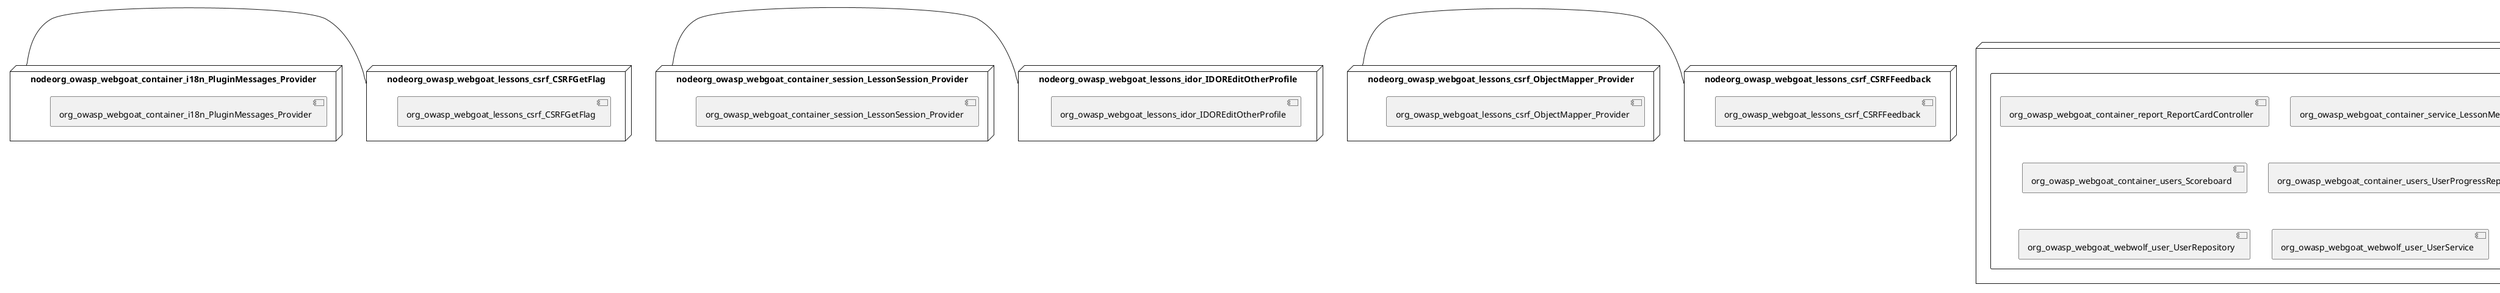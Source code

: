@startuml
skinparam fixCircleLabelOverlapping true
skinparam componentStyle uml2
node nodeorg_owasp_webgoat {
component org_owasp_webgoat {
[org_owasp_webgoat_container_report_ReportCardController] [[webgoat-webgoat.system#_od8KFKL5Ee-HON9YE3oEdA]]
[org_owasp_webgoat_container_service_LessonMenuService] [[webgoat-webgoat.system#_od8KFKL5Ee-HON9YE3oEdA]]
[org_owasp_webgoat_container_service_LessonProgressService] [[webgoat-webgoat.system#_od8KFKL5Ee-HON9YE3oEdA]]
[org_owasp_webgoat_container_service_RestartLessonService] [[webgoat-webgoat.system#_od8KFKL5Ee-HON9YE3oEdA]]
[org_owasp_webgoat_container_users_Scoreboard] [[webgoat-webgoat.system#_od8KFKL5Ee-HON9YE3oEdA]]
[org_owasp_webgoat_container_users_UserProgressRepository] [[webgoat-webgoat.system#_od8KFKL5Ee-HON9YE3oEdA]]
[org_owasp_webgoat_container_users_UserRepository] [[webgoat-webgoat.system#_od8KFKL5Ee-HON9YE3oEdA]]
[org_owasp_webgoat_container_users_UserService] [[webgoat-webgoat.system#_od8KFKL5Ee-HON9YE3oEdA]]
[org_owasp_webgoat_webwolf_user_UserRepository] [[webgoat-webgoat.system#_od8KFKL5Ee-HON9YE3oEdA]]
[org_owasp_webgoat_webwolf_user_UserService] [[webgoat-webgoat.system#_od8KFKL5Ee-HON9YE3oEdA]]
}
}
node nodeorg_owasp_webgoat_lessons_hijacksession {
component org_owasp_webgoat_lessons_hijacksession {
[org_owasp_webgoat_lessons_hijacksession_HijackSessionAssignment] [[webgoat-webgoat.system#_od8KFKL5Ee-HON9YE3oEdA]]
[org_owasp_webgoat_lessons_hijacksession_cas_HijackSessionAuthenticationProvider] [[webgoat-webgoat.system#_od8KFKL5Ee-HON9YE3oEdA]]
}
}
node nodeorg_owasp_webgoat_lessons_passwordreset {
component org_owasp_webgoat_lessons_passwordreset {
[org_owasp_webgoat_lessons_passwordreset_SecurityQuestionAssignment] [[webgoat-webgoat.system#_od8KFKL5Ee-HON9YE3oEdA]]
[org_owasp_webgoat_lessons_passwordreset_TriedQuestions] [[webgoat-webgoat.system#_od8KFKL5Ee-HON9YE3oEdA]]
}
}
node nodeorg_owasp_webgoat_webwolf_mailbox {
component org_owasp_webgoat_webwolf_mailbox {
[org_owasp_webgoat_webwolf_mailbox_MailboxController] [[webgoat-webgoat.system#_od8KFKL5Ee-HON9YE3oEdA]]
[org_owasp_webgoat_webwolf_mailbox_MailboxRepository] [[webgoat-webgoat.system#_od8KFKL5Ee-HON9YE3oEdA]]
}
}
node nodeorg_owasp_webgoat_container_HammerHead {
[org_owasp_webgoat_container_HammerHead] [[webgoat-webgoat.system#_od8KFKL5Ee-HON9YE3oEdA]]
}
node nodeorg_owasp_webgoat_container_WebWolfRedirect {
[org_owasp_webgoat_container_WebWolfRedirect] [[webgoat-webgoat.system#_od8KFKL5Ee-HON9YE3oEdA]]
}
node nodeorg_owasp_webgoat_container_controller_StartLesson {
[org_owasp_webgoat_container_controller_StartLesson] [[webgoat-webgoat.system#_od8KFKL5Ee-HON9YE3oEdA]]
}
node nodeorg_owasp_webgoat_container_controller_Welcome {
[org_owasp_webgoat_container_controller_Welcome] [[webgoat-webgoat.system#_od8KFKL5Ee-HON9YE3oEdA]]
}
node nodeorg_owasp_webgoat_container_i18n_PluginMessages_Provider {
[org_owasp_webgoat_container_i18n_PluginMessages_Provider] [[webgoat-webgoat.system#_od8KFKL5Ee-HON9YE3oEdA]]
}
node nodeorg_owasp_webgoat_container_service_EnvironmentService {
[org_owasp_webgoat_container_service_EnvironmentService] [[webgoat-webgoat.system#_od8KFKL5Ee-HON9YE3oEdA]]
}
node nodeorg_owasp_webgoat_container_service_HintService {
[org_owasp_webgoat_container_service_HintService] [[webgoat-webgoat.system#_od8KFKL5Ee-HON9YE3oEdA]]
}
node nodeorg_owasp_webgoat_container_service_LabelDebugService {
[org_owasp_webgoat_container_service_LabelDebugService] [[webgoat-webgoat.system#_od8KFKL5Ee-HON9YE3oEdA]]
}
node nodeorg_owasp_webgoat_container_service_LabelService {
[org_owasp_webgoat_container_service_LabelService] [[webgoat-webgoat.system#_od8KFKL5Ee-HON9YE3oEdA]]
}
node nodeorg_owasp_webgoat_container_service_LessonInfoService {
[org_owasp_webgoat_container_service_LessonInfoService] [[webgoat-webgoat.system#_od8KFKL5Ee-HON9YE3oEdA]]
}
node nodeorg_owasp_webgoat_container_service_SessionService {
[org_owasp_webgoat_container_service_SessionService] [[webgoat-webgoat.system#_od8KFKL5Ee-HON9YE3oEdA]]
}
node nodeorg_owasp_webgoat_container_session_LessonSession_Provider {
[org_owasp_webgoat_container_session_LessonSession_Provider] [[webgoat-webgoat.system#_od8KFKL5Ee-HON9YE3oEdA]]
}
node nodeorg_owasp_webgoat_container_users_RegistrationController {
[org_owasp_webgoat_container_users_RegistrationController] [[webgoat-webgoat.system#_od8KFKL5Ee-HON9YE3oEdA]]
}
node nodeorg_owasp_webgoat_lessons_authbypass_VerifyAccount {
[org_owasp_webgoat_lessons_authbypass_VerifyAccount] [[webgoat-webgoat.system#_od8KFKL5Ee-HON9YE3oEdA]]
}
node nodeorg_owasp_webgoat_lessons_bypassrestrictions_BypassRestrictionsFieldRestrictions {
[org_owasp_webgoat_lessons_bypassrestrictions_BypassRestrictionsFieldRestrictions] [[webgoat-webgoat.system#_od8KFKL5Ee-HON9YE3oEdA]]
}
node nodeorg_owasp_webgoat_lessons_bypassrestrictions_BypassRestrictionsFrontendValidation {
[org_owasp_webgoat_lessons_bypassrestrictions_BypassRestrictionsFrontendValidation] [[webgoat-webgoat.system#_od8KFKL5Ee-HON9YE3oEdA]]
}
node nodeorg_owasp_webgoat_lessons_challenges_FlagController {
[org_owasp_webgoat_lessons_challenges_FlagController] [[webgoat-webgoat.system#_od8KFKL5Ee-HON9YE3oEdA]]
}
node nodeorg_owasp_webgoat_lessons_challenges_challenge1_Assignment1 {
[org_owasp_webgoat_lessons_challenges_challenge1_Assignment1] [[webgoat-webgoat.system#_od8KFKL5Ee-HON9YE3oEdA]]
}
node nodeorg_owasp_webgoat_lessons_challenges_challenge1_ImageServlet {
[org_owasp_webgoat_lessons_challenges_challenge1_ImageServlet] [[webgoat-webgoat.system#_od8KFKL5Ee-HON9YE3oEdA]]
}
node nodeorg_owasp_webgoat_lessons_challenges_challenge5_Assignment5 {
[org_owasp_webgoat_lessons_challenges_challenge5_Assignment5] [[webgoat-webgoat.system#_od8KFKL5Ee-HON9YE3oEdA]]
}
node nodeorg_owasp_webgoat_lessons_challenges_challenge7_Assignment7 {
[org_owasp_webgoat_lessons_challenges_challenge7_Assignment7] [[webgoat-webgoat.system#_od8KFKL5Ee-HON9YE3oEdA]]
}
node nodeorg_owasp_webgoat_lessons_challenges_challenge8_Assignment8 {
[org_owasp_webgoat_lessons_challenges_challenge8_Assignment8] [[webgoat-webgoat.system#_od8KFKL5Ee-HON9YE3oEdA]]
}
node nodeorg_owasp_webgoat_lessons_chromedevtools_NetworkDummy {
[org_owasp_webgoat_lessons_chromedevtools_NetworkDummy] [[webgoat-webgoat.system#_od8KFKL5Ee-HON9YE3oEdA]]
}
node nodeorg_owasp_webgoat_lessons_chromedevtools_NetworkLesson {
[org_owasp_webgoat_lessons_chromedevtools_NetworkLesson] [[webgoat-webgoat.system#_od8KFKL5Ee-HON9YE3oEdA]]
}
node nodeorg_owasp_webgoat_lessons_cia_CIAQuiz {
[org_owasp_webgoat_lessons_cia_CIAQuiz] [[webgoat-webgoat.system#_od8KFKL5Ee-HON9YE3oEdA]]
}
node nodeorg_owasp_webgoat_lessons_clientsidefiltering_ClientSideFilteringAssignment {
[org_owasp_webgoat_lessons_clientsidefiltering_ClientSideFilteringAssignment] [[webgoat-webgoat.system#_od8KFKL5Ee-HON9YE3oEdA]]
}
node nodeorg_owasp_webgoat_lessons_clientsidefiltering_ClientSideFilteringFreeAssignment {
[org_owasp_webgoat_lessons_clientsidefiltering_ClientSideFilteringFreeAssignment] [[webgoat-webgoat.system#_od8KFKL5Ee-HON9YE3oEdA]]
}
node nodeorg_owasp_webgoat_lessons_clientsidefiltering_Salaries {
[org_owasp_webgoat_lessons_clientsidefiltering_Salaries] [[webgoat-webgoat.system#_od8KFKL5Ee-HON9YE3oEdA]]
}
node nodeorg_owasp_webgoat_lessons_clientsidefiltering_ShopEndpoint {
[org_owasp_webgoat_lessons_clientsidefiltering_ShopEndpoint] [[webgoat-webgoat.system#_od8KFKL5Ee-HON9YE3oEdA]]
}
node nodeorg_owasp_webgoat_lessons_cryptography_EncodingAssignment {
[org_owasp_webgoat_lessons_cryptography_EncodingAssignment] [[webgoat-webgoat.system#_od8KFKL5Ee-HON9YE3oEdA]]
}
node nodeorg_owasp_webgoat_lessons_cryptography_HashingAssignment {
[org_owasp_webgoat_lessons_cryptography_HashingAssignment] [[webgoat-webgoat.system#_od8KFKL5Ee-HON9YE3oEdA]]
}
node nodeorg_owasp_webgoat_lessons_cryptography_SecureDefaultsAssignment {
[org_owasp_webgoat_lessons_cryptography_SecureDefaultsAssignment] [[webgoat-webgoat.system#_od8KFKL5Ee-HON9YE3oEdA]]
}
node nodeorg_owasp_webgoat_lessons_cryptography_SigningAssignment {
[org_owasp_webgoat_lessons_cryptography_SigningAssignment] [[webgoat-webgoat.system#_od8KFKL5Ee-HON9YE3oEdA]]
}
node nodeorg_owasp_webgoat_lessons_cryptography_XOREncodingAssignment {
[org_owasp_webgoat_lessons_cryptography_XOREncodingAssignment] [[webgoat-webgoat.system#_od8KFKL5Ee-HON9YE3oEdA]]
}
node nodeorg_owasp_webgoat_lessons_csrf_CSRFConfirmFlag1 {
[org_owasp_webgoat_lessons_csrf_CSRFConfirmFlag1] [[webgoat-webgoat.system#_od8KFKL5Ee-HON9YE3oEdA]]
}
node nodeorg_owasp_webgoat_lessons_csrf_CSRFFeedback {
[org_owasp_webgoat_lessons_csrf_CSRFFeedback] [[webgoat-webgoat.system#_od8KFKL5Ee-HON9YE3oEdA]]
}
node nodeorg_owasp_webgoat_lessons_csrf_CSRFGetFlag {
[org_owasp_webgoat_lessons_csrf_CSRFGetFlag] [[webgoat-webgoat.system#_od8KFKL5Ee-HON9YE3oEdA]]
}
node nodeorg_owasp_webgoat_lessons_csrf_CSRFLogin {
[org_owasp_webgoat_lessons_csrf_CSRFLogin] [[webgoat-webgoat.system#_od8KFKL5Ee-HON9YE3oEdA]]
}
node nodeorg_owasp_webgoat_lessons_csrf_ForgedReviews {
[org_owasp_webgoat_lessons_csrf_ForgedReviews] [[webgoat-webgoat.system#_od8KFKL5Ee-HON9YE3oEdA]]
}
node nodeorg_owasp_webgoat_lessons_csrf_ObjectMapper_Provider {
[org_owasp_webgoat_lessons_csrf_ObjectMapper_Provider] [[webgoat-webgoat.system#_od8KFKL5Ee-HON9YE3oEdA]]
}
node nodeorg_owasp_webgoat_lessons_deserialization_InsecureDeserializationTask {
[org_owasp_webgoat_lessons_deserialization_InsecureDeserializationTask] [[webgoat-webgoat.system#_od8KFKL5Ee-HON9YE3oEdA]]
}
node nodeorg_owasp_webgoat_lessons_htmltampering_HtmlTamperingTask {
[org_owasp_webgoat_lessons_htmltampering_HtmlTamperingTask] [[webgoat-webgoat.system#_od8KFKL5Ee-HON9YE3oEdA]]
}
node nodeorg_owasp_webgoat_lessons_httpbasics_HttpBasicsLesson {
[org_owasp_webgoat_lessons_httpbasics_HttpBasicsLesson] [[webgoat-webgoat.system#_od8KFKL5Ee-HON9YE3oEdA]]
}
node nodeorg_owasp_webgoat_lessons_httpbasics_HttpBasicsQuiz {
[org_owasp_webgoat_lessons_httpbasics_HttpBasicsQuiz] [[webgoat-webgoat.system#_od8KFKL5Ee-HON9YE3oEdA]]
}
node nodeorg_owasp_webgoat_lessons_httpproxies_HttpBasicsInterceptRequest {
[org_owasp_webgoat_lessons_httpproxies_HttpBasicsInterceptRequest] [[webgoat-webgoat.system#_od8KFKL5Ee-HON9YE3oEdA]]
}
node nodeorg_owasp_webgoat_lessons_idor_IDORDiffAttributes {
[org_owasp_webgoat_lessons_idor_IDORDiffAttributes] [[webgoat-webgoat.system#_od8KFKL5Ee-HON9YE3oEdA]]
}
node nodeorg_owasp_webgoat_lessons_idor_IDOREditOtherProfile {
[org_owasp_webgoat_lessons_idor_IDOREditOtherProfile] [[webgoat-webgoat.system#_od8KFKL5Ee-HON9YE3oEdA]]
}
node nodeorg_owasp_webgoat_lessons_idor_IDORLogin {
[org_owasp_webgoat_lessons_idor_IDORLogin] [[webgoat-webgoat.system#_od8KFKL5Ee-HON9YE3oEdA]]
}
node nodeorg_owasp_webgoat_lessons_idor_IDORViewOtherProfile {
[org_owasp_webgoat_lessons_idor_IDORViewOtherProfile] [[webgoat-webgoat.system#_od8KFKL5Ee-HON9YE3oEdA]]
}
node nodeorg_owasp_webgoat_lessons_idor_IDORViewOwnProfile {
[org_owasp_webgoat_lessons_idor_IDORViewOwnProfile] [[webgoat-webgoat.system#_od8KFKL5Ee-HON9YE3oEdA]]
}
node nodeorg_owasp_webgoat_lessons_idor_IDORViewOwnProfileAltUrl {
[org_owasp_webgoat_lessons_idor_IDORViewOwnProfileAltUrl] [[webgoat-webgoat.system#_od8KFKL5Ee-HON9YE3oEdA]]
}
node nodeorg_owasp_webgoat_lessons_insecurelogin_InsecureLoginTask {
[org_owasp_webgoat_lessons_insecurelogin_InsecureLoginTask] [[webgoat-webgoat.system#_od8KFKL5Ee-HON9YE3oEdA]]
}
node nodeorg_owasp_webgoat_lessons_jwt_JWTDecodeEndpoint {
[org_owasp_webgoat_lessons_jwt_JWTDecodeEndpoint] [[webgoat-webgoat.system#_od8KFKL5Ee-HON9YE3oEdA]]
}
node nodeorg_owasp_webgoat_lessons_jwt_JWTQuiz {
[org_owasp_webgoat_lessons_jwt_JWTQuiz] [[webgoat-webgoat.system#_od8KFKL5Ee-HON9YE3oEdA]]
}
node nodeorg_owasp_webgoat_lessons_jwt_JWTRefreshEndpoint {
[org_owasp_webgoat_lessons_jwt_JWTRefreshEndpoint] [[webgoat-webgoat.system#_od8KFKL5Ee-HON9YE3oEdA]]
}
node nodeorg_owasp_webgoat_lessons_jwt_JWTSecretKeyEndpoint {
[org_owasp_webgoat_lessons_jwt_JWTSecretKeyEndpoint] [[webgoat-webgoat.system#_od8KFKL5Ee-HON9YE3oEdA]]
}
node nodeorg_owasp_webgoat_lessons_jwt_JWTVotesEndpoint {
[org_owasp_webgoat_lessons_jwt_JWTVotesEndpoint] [[webgoat-webgoat.system#_od8KFKL5Ee-HON9YE3oEdA]]
}
node nodeorg_owasp_webgoat_lessons_jwt_claimmisuse_JWTHeaderJKUEndpoint {
[org_owasp_webgoat_lessons_jwt_claimmisuse_JWTHeaderJKUEndpoint] [[webgoat-webgoat.system#_od8KFKL5Ee-HON9YE3oEdA]]
}
node nodeorg_owasp_webgoat_lessons_jwt_claimmisuse_JWTHeaderKIDEndpoint {
[org_owasp_webgoat_lessons_jwt_claimmisuse_JWTHeaderKIDEndpoint] [[webgoat-webgoat.system#_od8KFKL5Ee-HON9YE3oEdA]]
}
node nodeorg_owasp_webgoat_lessons_lessontemplate_SampleAttack {
[org_owasp_webgoat_lessons_lessontemplate_SampleAttack] [[webgoat-webgoat.system#_od8KFKL5Ee-HON9YE3oEdA]]
}
node nodeorg_owasp_webgoat_lessons_logging_LogBleedingTask {
[org_owasp_webgoat_lessons_logging_LogBleedingTask] [[webgoat-webgoat.system#_od8KFKL5Ee-HON9YE3oEdA]]
}
node nodeorg_owasp_webgoat_lessons_logging_LogSpoofingTask {
[org_owasp_webgoat_lessons_logging_LogSpoofingTask] [[webgoat-webgoat.system#_od8KFKL5Ee-HON9YE3oEdA]]
}
node nodeorg_owasp_webgoat_lessons_missingac_MissingFunctionACHiddenMenus {
[org_owasp_webgoat_lessons_missingac_MissingFunctionACHiddenMenus] [[webgoat-webgoat.system#_od8KFKL5Ee-HON9YE3oEdA]]
}
node nodeorg_owasp_webgoat_lessons_missingac_MissingFunctionACUsers {
[org_owasp_webgoat_lessons_missingac_MissingFunctionACUsers] [[webgoat-webgoat.system#_od8KFKL5Ee-HON9YE3oEdA]]
}
node nodeorg_owasp_webgoat_lessons_missingac_MissingFunctionACYourHash {
[org_owasp_webgoat_lessons_missingac_MissingFunctionACYourHash] [[webgoat-webgoat.system#_od8KFKL5Ee-HON9YE3oEdA]]
}
node nodeorg_owasp_webgoat_lessons_missingac_MissingFunctionACYourHashAdmin {
[org_owasp_webgoat_lessons_missingac_MissingFunctionACYourHashAdmin] [[webgoat-webgoat.system#_od8KFKL5Ee-HON9YE3oEdA]]
}
node nodeorg_owasp_webgoat_lessons_passwordreset_QuestionsAssignment {
[org_owasp_webgoat_lessons_passwordreset_QuestionsAssignment] [[webgoat-webgoat.system#_od8KFKL5Ee-HON9YE3oEdA]]
}
node nodeorg_owasp_webgoat_lessons_passwordreset_ResetLinkAssignment {
[org_owasp_webgoat_lessons_passwordreset_ResetLinkAssignment] [[webgoat-webgoat.system#_od8KFKL5Ee-HON9YE3oEdA]]
}
node nodeorg_owasp_webgoat_lessons_passwordreset_ResetLinkAssignmentForgotPassword {
[org_owasp_webgoat_lessons_passwordreset_ResetLinkAssignmentForgotPassword] [[webgoat-webgoat.system#_od8KFKL5Ee-HON9YE3oEdA]]
}
node nodeorg_owasp_webgoat_lessons_passwordreset_SimpleMailAssignment {
[org_owasp_webgoat_lessons_passwordreset_SimpleMailAssignment] [[webgoat-webgoat.system#_od8KFKL5Ee-HON9YE3oEdA]]
}
node nodeorg_owasp_webgoat_lessons_pathtraversal_ProfileUpload {
[org_owasp_webgoat_lessons_pathtraversal_ProfileUpload] [[webgoat-webgoat.system#_od8KFKL5Ee-HON9YE3oEdA]]
}
node nodeorg_owasp_webgoat_lessons_pathtraversal_ProfileUploadFix {
[org_owasp_webgoat_lessons_pathtraversal_ProfileUploadFix] [[webgoat-webgoat.system#_od8KFKL5Ee-HON9YE3oEdA]]
}
node nodeorg_owasp_webgoat_lessons_pathtraversal_ProfileUploadRemoveUserInput {
[org_owasp_webgoat_lessons_pathtraversal_ProfileUploadRemoveUserInput] [[webgoat-webgoat.system#_od8KFKL5Ee-HON9YE3oEdA]]
}
node nodeorg_owasp_webgoat_lessons_pathtraversal_ProfileUploadRetrieval {
[org_owasp_webgoat_lessons_pathtraversal_ProfileUploadRetrieval] [[webgoat-webgoat.system#_od8KFKL5Ee-HON9YE3oEdA]]
}
node nodeorg_owasp_webgoat_lessons_pathtraversal_ProfileZipSlip {
[org_owasp_webgoat_lessons_pathtraversal_ProfileZipSlip] [[webgoat-webgoat.system#_od8KFKL5Ee-HON9YE3oEdA]]
}
node nodeorg_owasp_webgoat_lessons_securepasswords_SecurePasswordsAssignment {
[org_owasp_webgoat_lessons_securepasswords_SecurePasswordsAssignment] [[webgoat-webgoat.system#_od8KFKL5Ee-HON9YE3oEdA]]
}
node nodeorg_owasp_webgoat_lessons_spoofcookie_SpoofCookieAssignment {
[org_owasp_webgoat_lessons_spoofcookie_SpoofCookieAssignment] [[webgoat-webgoat.system#_od8KFKL5Ee-HON9YE3oEdA]]
}
node nodeorg_owasp_webgoat_lessons_sqlinjection_advanced_SqlInjectionChallenge {
[org_owasp_webgoat_lessons_sqlinjection_advanced_SqlInjectionChallenge] [[webgoat-webgoat.system#_od8KFKL5Ee-HON9YE3oEdA]]
}
node nodeorg_owasp_webgoat_lessons_sqlinjection_advanced_SqlInjectionChallengeLogin {
[org_owasp_webgoat_lessons_sqlinjection_advanced_SqlInjectionChallengeLogin] [[webgoat-webgoat.system#_od8KFKL5Ee-HON9YE3oEdA]]
}
node nodeorg_owasp_webgoat_lessons_sqlinjection_advanced_SqlInjectionLesson6a {
[org_owasp_webgoat_lessons_sqlinjection_advanced_SqlInjectionLesson6a] [[webgoat-webgoat.system#_od8KFKL5Ee-HON9YE3oEdA]]
}
node nodeorg_owasp_webgoat_lessons_sqlinjection_advanced_SqlInjectionLesson6b {
[org_owasp_webgoat_lessons_sqlinjection_advanced_SqlInjectionLesson6b] [[webgoat-webgoat.system#_od8KFKL5Ee-HON9YE3oEdA]]
}
node nodeorg_owasp_webgoat_lessons_sqlinjection_advanced_SqlInjectionQuiz {
[org_owasp_webgoat_lessons_sqlinjection_advanced_SqlInjectionQuiz] [[webgoat-webgoat.system#_od8KFKL5Ee-HON9YE3oEdA]]
}
node nodeorg_owasp_webgoat_lessons_sqlinjection_introduction_SqlInjectionLesson10 {
[org_owasp_webgoat_lessons_sqlinjection_introduction_SqlInjectionLesson10] [[webgoat-webgoat.system#_od8KFKL5Ee-HON9YE3oEdA]]
}
node nodeorg_owasp_webgoat_lessons_sqlinjection_introduction_SqlInjectionLesson2 {
[org_owasp_webgoat_lessons_sqlinjection_introduction_SqlInjectionLesson2] [[webgoat-webgoat.system#_od8KFKL5Ee-HON9YE3oEdA]]
}
node nodeorg_owasp_webgoat_lessons_sqlinjection_introduction_SqlInjectionLesson3 {
[org_owasp_webgoat_lessons_sqlinjection_introduction_SqlInjectionLesson3] [[webgoat-webgoat.system#_od8KFKL5Ee-HON9YE3oEdA]]
}
node nodeorg_owasp_webgoat_lessons_sqlinjection_introduction_SqlInjectionLesson4 {
[org_owasp_webgoat_lessons_sqlinjection_introduction_SqlInjectionLesson4] [[webgoat-webgoat.system#_od8KFKL5Ee-HON9YE3oEdA]]
}
node nodeorg_owasp_webgoat_lessons_sqlinjection_introduction_SqlInjectionLesson5 {
[org_owasp_webgoat_lessons_sqlinjection_introduction_SqlInjectionLesson5] [[webgoat-webgoat.system#_od8KFKL5Ee-HON9YE3oEdA]]
}
node nodeorg_owasp_webgoat_lessons_sqlinjection_introduction_SqlInjectionLesson5a {
[org_owasp_webgoat_lessons_sqlinjection_introduction_SqlInjectionLesson5a] [[webgoat-webgoat.system#_od8KFKL5Ee-HON9YE3oEdA]]
}
node nodeorg_owasp_webgoat_lessons_sqlinjection_introduction_SqlInjectionLesson5b {
[org_owasp_webgoat_lessons_sqlinjection_introduction_SqlInjectionLesson5b] [[webgoat-webgoat.system#_od8KFKL5Ee-HON9YE3oEdA]]
}
node nodeorg_owasp_webgoat_lessons_sqlinjection_introduction_SqlInjectionLesson8 {
[org_owasp_webgoat_lessons_sqlinjection_introduction_SqlInjectionLesson8] [[webgoat-webgoat.system#_od8KFKL5Ee-HON9YE3oEdA]]
}
node nodeorg_owasp_webgoat_lessons_sqlinjection_introduction_SqlInjectionLesson9 {
[org_owasp_webgoat_lessons_sqlinjection_introduction_SqlInjectionLesson9] [[webgoat-webgoat.system#_od8KFKL5Ee-HON9YE3oEdA]]
}
node nodeorg_owasp_webgoat_lessons_sqlinjection_mitigation_Servers {
[org_owasp_webgoat_lessons_sqlinjection_mitigation_Servers] [[webgoat-webgoat.system#_od8KFKL5Ee-HON9YE3oEdA]]
}
node nodeorg_owasp_webgoat_lessons_sqlinjection_mitigation_SqlInjectionLesson10a {
[org_owasp_webgoat_lessons_sqlinjection_mitigation_SqlInjectionLesson10a] [[webgoat-webgoat.system#_od8KFKL5Ee-HON9YE3oEdA]]
}
node nodeorg_owasp_webgoat_lessons_sqlinjection_mitigation_SqlInjectionLesson10b {
[org_owasp_webgoat_lessons_sqlinjection_mitigation_SqlInjectionLesson10b] [[webgoat-webgoat.system#_od8KFKL5Ee-HON9YE3oEdA]]
}
node nodeorg_owasp_webgoat_lessons_sqlinjection_mitigation_SqlInjectionLesson13 {
[org_owasp_webgoat_lessons_sqlinjection_mitigation_SqlInjectionLesson13] [[webgoat-webgoat.system#_od8KFKL5Ee-HON9YE3oEdA]]
}
node nodeorg_owasp_webgoat_lessons_sqlinjection_mitigation_SqlOnlyInputValidation {
[org_owasp_webgoat_lessons_sqlinjection_mitigation_SqlOnlyInputValidation] [[webgoat-webgoat.system#_od8KFKL5Ee-HON9YE3oEdA]]
}
node nodeorg_owasp_webgoat_lessons_sqlinjection_mitigation_SqlOnlyInputValidationOnKeywords {
[org_owasp_webgoat_lessons_sqlinjection_mitigation_SqlOnlyInputValidationOnKeywords] [[webgoat-webgoat.system#_od8KFKL5Ee-HON9YE3oEdA]]
}
node nodeorg_owasp_webgoat_lessons_ssrf_SSRFTask1 {
[org_owasp_webgoat_lessons_ssrf_SSRFTask1] [[webgoat-webgoat.system#_od8KFKL5Ee-HON9YE3oEdA]]
}
node nodeorg_owasp_webgoat_lessons_ssrf_SSRFTask2 {
[org_owasp_webgoat_lessons_ssrf_SSRFTask2] [[webgoat-webgoat.system#_od8KFKL5Ee-HON9YE3oEdA]]
}
node nodeorg_owasp_webgoat_lessons_vulnerablecomponents_VulnerableComponentsLesson {
[org_owasp_webgoat_lessons_vulnerablecomponents_VulnerableComponentsLesson] [[webgoat-webgoat.system#_od8KFKL5Ee-HON9YE3oEdA]]
}
node nodeorg_owasp_webgoat_lessons_webwolfintroduction_LandingAssignment {
[org_owasp_webgoat_lessons_webwolfintroduction_LandingAssignment] [[webgoat-webgoat.system#_od8KFKL5Ee-HON9YE3oEdA]]
}
node nodeorg_owasp_webgoat_lessons_webwolfintroduction_MailAssignment {
[org_owasp_webgoat_lessons_webwolfintroduction_MailAssignment] [[webgoat-webgoat.system#_od8KFKL5Ee-HON9YE3oEdA]]
}
node nodeorg_owasp_webgoat_lessons_xss_CrossSiteScriptingLesson1 {
[org_owasp_webgoat_lessons_xss_CrossSiteScriptingLesson1] [[webgoat-webgoat.system#_od8KFKL5Ee-HON9YE3oEdA]]
}
node nodeorg_owasp_webgoat_lessons_xss_CrossSiteScriptingLesson5a {
[org_owasp_webgoat_lessons_xss_CrossSiteScriptingLesson5a] [[webgoat-webgoat.system#_od8KFKL5Ee-HON9YE3oEdA]]
}
node nodeorg_owasp_webgoat_lessons_xss_CrossSiteScriptingLesson6a {
[org_owasp_webgoat_lessons_xss_CrossSiteScriptingLesson6a] [[webgoat-webgoat.system#_od8KFKL5Ee-HON9YE3oEdA]]
}
node nodeorg_owasp_webgoat_lessons_xss_CrossSiteScriptingQuiz {
[org_owasp_webgoat_lessons_xss_CrossSiteScriptingQuiz] [[webgoat-webgoat.system#_od8KFKL5Ee-HON9YE3oEdA]]
}
node nodeorg_owasp_webgoat_lessons_xss_DOMCrossSiteScripting {
[org_owasp_webgoat_lessons_xss_DOMCrossSiteScripting] [[webgoat-webgoat.system#_od8KFKL5Ee-HON9YE3oEdA]]
}
node nodeorg_owasp_webgoat_lessons_xss_DOMCrossSiteScriptingVerifier {
[org_owasp_webgoat_lessons_xss_DOMCrossSiteScriptingVerifier] [[webgoat-webgoat.system#_od8KFKL5Ee-HON9YE3oEdA]]
}
node nodeorg_owasp_webgoat_lessons_xss_mitigation_CrossSiteScriptingLesson3 {
[org_owasp_webgoat_lessons_xss_mitigation_CrossSiteScriptingLesson3] [[webgoat-webgoat.system#_od8KFKL5Ee-HON9YE3oEdA]]
}
node nodeorg_owasp_webgoat_lessons_xss_mitigation_CrossSiteScriptingLesson4 {
[org_owasp_webgoat_lessons_xss_mitigation_CrossSiteScriptingLesson4] [[webgoat-webgoat.system#_od8KFKL5Ee-HON9YE3oEdA]]
}
node nodeorg_owasp_webgoat_lessons_xss_stored_StoredCrossSiteScriptingVerifier {
[org_owasp_webgoat_lessons_xss_stored_StoredCrossSiteScriptingVerifier] [[webgoat-webgoat.system#_od8KFKL5Ee-HON9YE3oEdA]]
}
node nodeorg_owasp_webgoat_lessons_xss_stored_StoredXssComments {
[org_owasp_webgoat_lessons_xss_stored_StoredXssComments] [[webgoat-webgoat.system#_od8KFKL5Ee-HON9YE3oEdA]]
}
node nodeorg_owasp_webgoat_lessons_xxe_BlindSendFileAssignment {
[org_owasp_webgoat_lessons_xxe_BlindSendFileAssignment] [[webgoat-webgoat.system#_od8KFKL5Ee-HON9YE3oEdA]]
}
node nodeorg_owasp_webgoat_lessons_xxe_CommentsEndpoint {
[org_owasp_webgoat_lessons_xxe_CommentsEndpoint] [[webgoat-webgoat.system#_od8KFKL5Ee-HON9YE3oEdA]]
}
node nodeorg_owasp_webgoat_lessons_xxe_ContentTypeAssignment {
[org_owasp_webgoat_lessons_xxe_ContentTypeAssignment] [[webgoat-webgoat.system#_od8KFKL5Ee-HON9YE3oEdA]]
}
node nodeorg_owasp_webgoat_lessons_xxe_SimpleXXE {
[org_owasp_webgoat_lessons_xxe_SimpleXXE] [[webgoat-webgoat.system#_od8KFKL5Ee-HON9YE3oEdA]]
}
node nodeorg_owasp_webgoat_webwolf_FileServer {
[org_owasp_webgoat_webwolf_FileServer] [[webgoat-webgoat.system#_od8KFKL5Ee-HON9YE3oEdA]]
}
node nodeorg_owasp_webgoat_webwolf_jwt_JWTController {
[org_owasp_webgoat_webwolf_jwt_JWTController] [[webgoat-webgoat.system#_od8KFKL5Ee-HON9YE3oEdA]]
}
node nodeorg_owasp_webgoat_webwolf_requests_LandingPage {
[org_owasp_webgoat_webwolf_requests_LandingPage] [[webgoat-webgoat.system#_od8KFKL5Ee-HON9YE3oEdA]]
}
node nodeorg_owasp_webgoat_webwolf_requests_Requests {
[org_owasp_webgoat_webwolf_requests_Requests] [[webgoat-webgoat.system#_od8KFKL5Ee-HON9YE3oEdA]]
}
[nodeorg_owasp_webgoat_container_i18n_PluginMessages_Provider] - [nodeorg_owasp_webgoat_lessons_csrf_CSRFGetFlag]
[nodeorg_owasp_webgoat_container_session_LessonSession_Provider] - [nodeorg_owasp_webgoat_lessons_idor_IDOREditOtherProfile]
[nodeorg_owasp_webgoat_lessons_csrf_ObjectMapper_Provider] - [nodeorg_owasp_webgoat_lessons_csrf_CSRFFeedback]

@enduml
